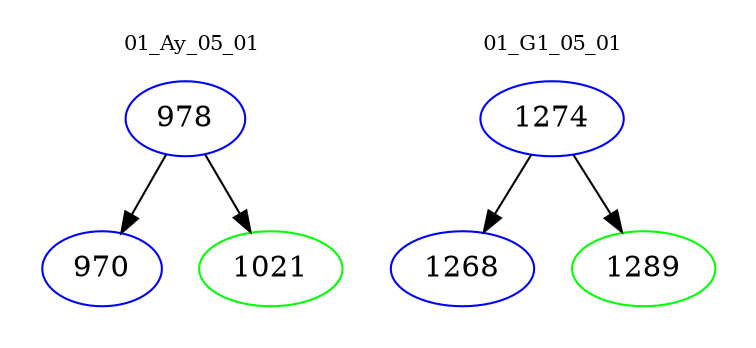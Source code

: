 digraph{
subgraph cluster_0 {
color = white
label = "01_Ay_05_01";
fontsize=10;
T0_978 [label="978", color="blue"]
T0_978 -> T0_970 [color="black"]
T0_970 [label="970", color="blue"]
T0_978 -> T0_1021 [color="black"]
T0_1021 [label="1021", color="green"]
}
subgraph cluster_1 {
color = white
label = "01_G1_05_01";
fontsize=10;
T1_1274 [label="1274", color="blue"]
T1_1274 -> T1_1268 [color="black"]
T1_1268 [label="1268", color="blue"]
T1_1274 -> T1_1289 [color="black"]
T1_1289 [label="1289", color="green"]
}
}
